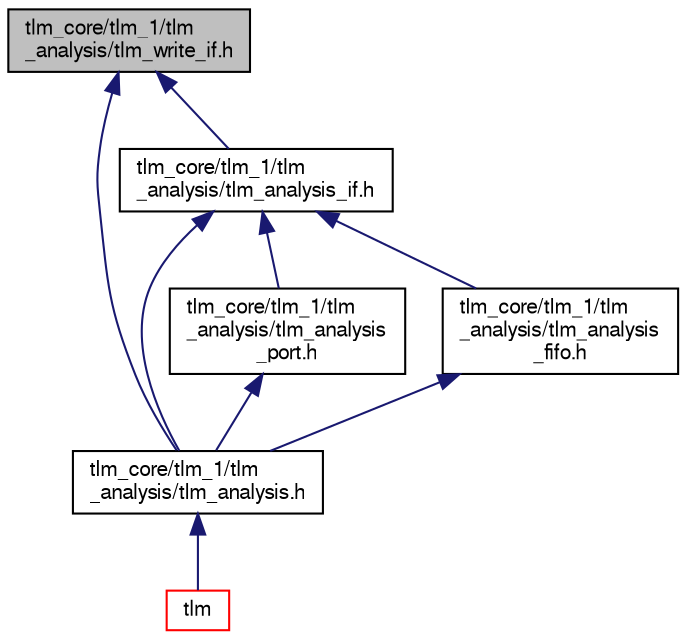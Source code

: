 digraph "tlm_core/tlm_1/tlm_analysis/tlm_write_if.h"
{
  edge [fontname="FreeSans",fontsize="10",labelfontname="FreeSans",labelfontsize="10"];
  node [fontname="FreeSans",fontsize="10",shape=record];
  Node89 [label="tlm_core/tlm_1/tlm\l_analysis/tlm_write_if.h",height=0.2,width=0.4,color="black", fillcolor="grey75", style="filled", fontcolor="black"];
  Node89 -> Node90 [dir="back",color="midnightblue",fontsize="10",style="solid",fontname="FreeSans"];
  Node90 [label="tlm_core/tlm_1/tlm\l_analysis/tlm_analysis.h",height=0.2,width=0.4,color="black", fillcolor="white", style="filled",URL="$a00677.html"];
  Node90 -> Node91 [dir="back",color="midnightblue",fontsize="10",style="solid",fontname="FreeSans"];
  Node91 [label="tlm",height=0.2,width=0.4,color="red", fillcolor="white", style="filled",URL="$a00671.html"];
  Node89 -> Node101 [dir="back",color="midnightblue",fontsize="10",style="solid",fontname="FreeSans"];
  Node101 [label="tlm_core/tlm_1/tlm\l_analysis/tlm_analysis_if.h",height=0.2,width=0.4,color="black", fillcolor="white", style="filled",URL="$a00683.html"];
  Node101 -> Node90 [dir="back",color="midnightblue",fontsize="10",style="solid",fontname="FreeSans"];
  Node101 -> Node102 [dir="back",color="midnightblue",fontsize="10",style="solid",fontname="FreeSans"];
  Node102 [label="tlm_core/tlm_1/tlm\l_analysis/tlm_analysis\l_port.h",height=0.2,width=0.4,color="black", fillcolor="white", style="filled",URL="$a00686.html"];
  Node102 -> Node90 [dir="back",color="midnightblue",fontsize="10",style="solid",fontname="FreeSans"];
  Node101 -> Node103 [dir="back",color="midnightblue",fontsize="10",style="solid",fontname="FreeSans"];
  Node103 [label="tlm_core/tlm_1/tlm\l_analysis/tlm_analysis\l_fifo.h",height=0.2,width=0.4,color="black", fillcolor="white", style="filled",URL="$a00680.html"];
  Node103 -> Node90 [dir="back",color="midnightblue",fontsize="10",style="solid",fontname="FreeSans"];
}
